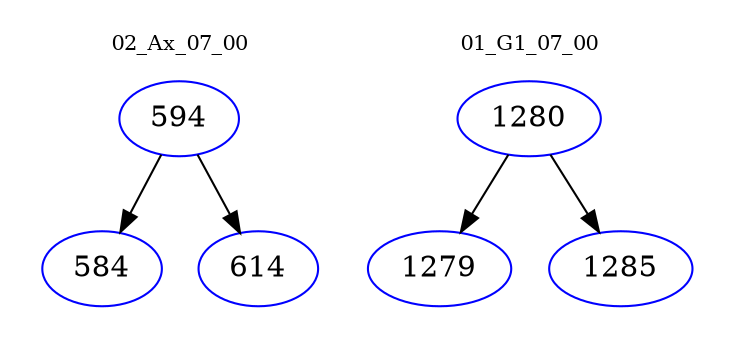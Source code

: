 digraph{
subgraph cluster_0 {
color = white
label = "02_Ax_07_00";
fontsize=10;
T0_594 [label="594", color="blue"]
T0_594 -> T0_584 [color="black"]
T0_584 [label="584", color="blue"]
T0_594 -> T0_614 [color="black"]
T0_614 [label="614", color="blue"]
}
subgraph cluster_1 {
color = white
label = "01_G1_07_00";
fontsize=10;
T1_1280 [label="1280", color="blue"]
T1_1280 -> T1_1279 [color="black"]
T1_1279 [label="1279", color="blue"]
T1_1280 -> T1_1285 [color="black"]
T1_1285 [label="1285", color="blue"]
}
}

